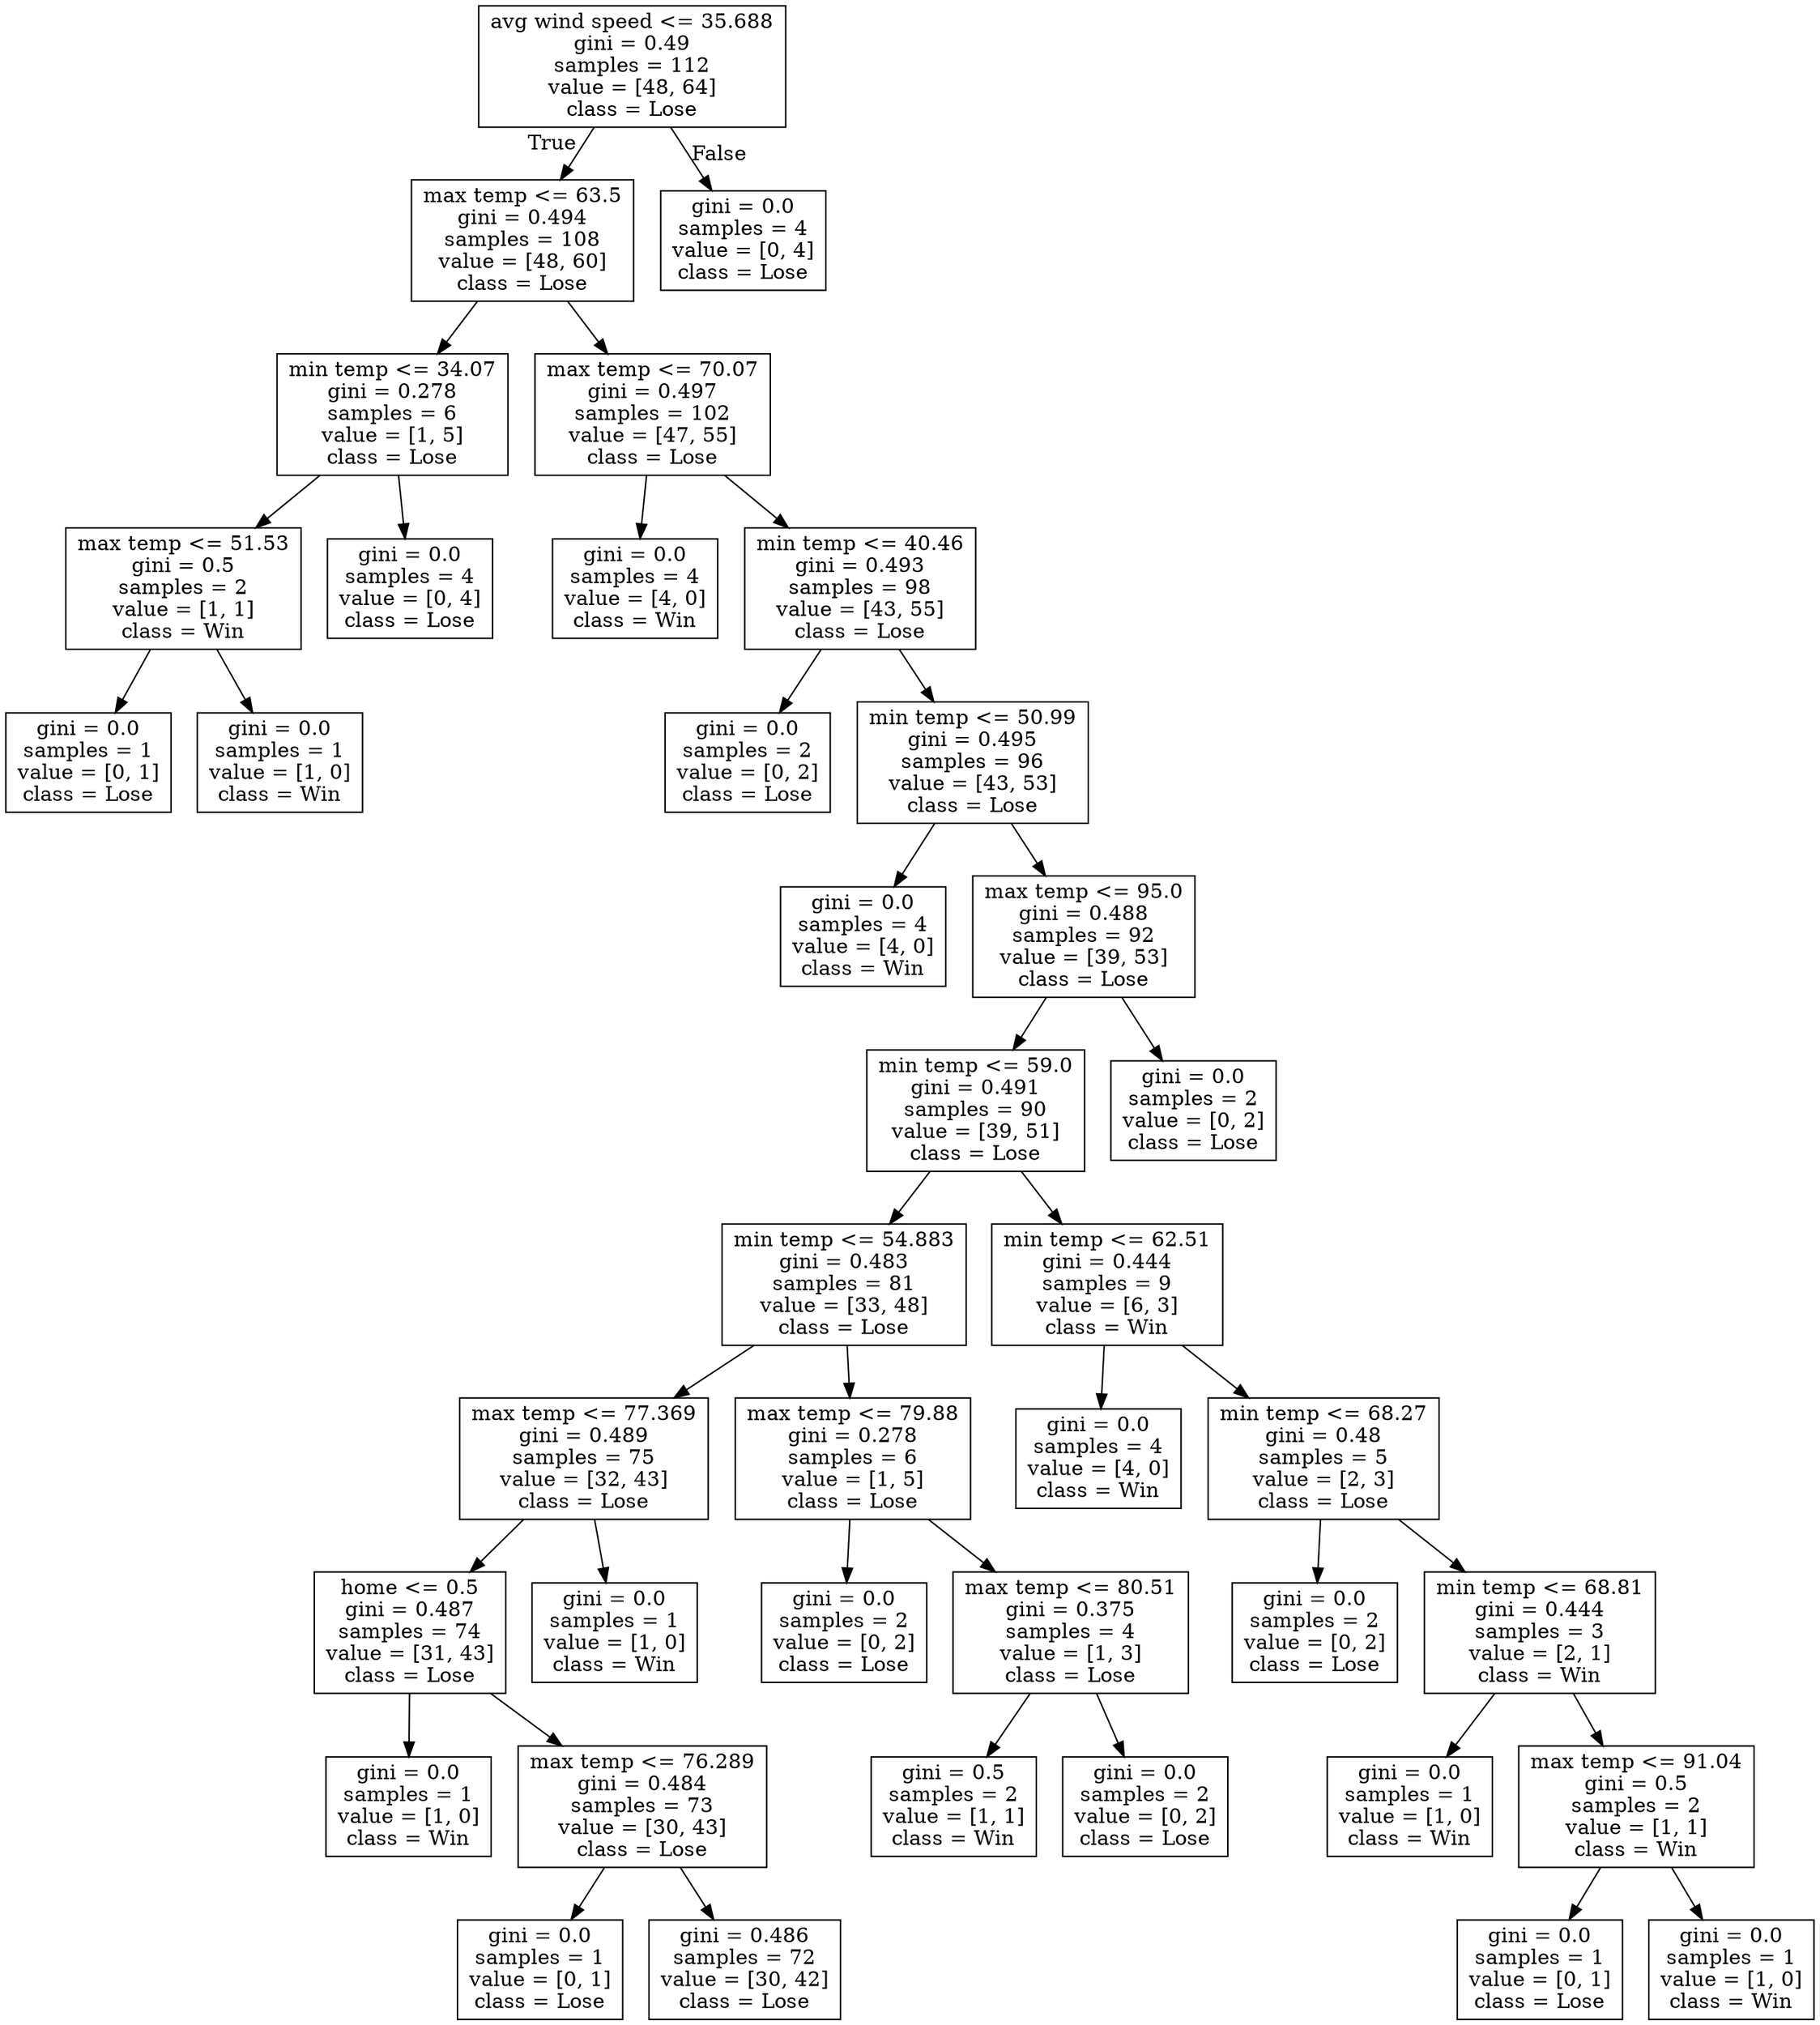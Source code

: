 digraph Tree {
node [shape=box] ;
0 [label="avg wind speed <= 35.688\ngini = 0.49\nsamples = 112\nvalue = [48, 64]\nclass = Lose"] ;
1 [label="max temp <= 63.5\ngini = 0.494\nsamples = 108\nvalue = [48, 60]\nclass = Lose"] ;
0 -> 1 [labeldistance=2.5, labelangle=45, headlabel="True"] ;
2 [label="min temp <= 34.07\ngini = 0.278\nsamples = 6\nvalue = [1, 5]\nclass = Lose"] ;
1 -> 2 ;
3 [label="max temp <= 51.53\ngini = 0.5\nsamples = 2\nvalue = [1, 1]\nclass = Win"] ;
2 -> 3 ;
4 [label="gini = 0.0\nsamples = 1\nvalue = [0, 1]\nclass = Lose"] ;
3 -> 4 ;
5 [label="gini = 0.0\nsamples = 1\nvalue = [1, 0]\nclass = Win"] ;
3 -> 5 ;
6 [label="gini = 0.0\nsamples = 4\nvalue = [0, 4]\nclass = Lose"] ;
2 -> 6 ;
7 [label="max temp <= 70.07\ngini = 0.497\nsamples = 102\nvalue = [47, 55]\nclass = Lose"] ;
1 -> 7 ;
8 [label="gini = 0.0\nsamples = 4\nvalue = [4, 0]\nclass = Win"] ;
7 -> 8 ;
9 [label="min temp <= 40.46\ngini = 0.493\nsamples = 98\nvalue = [43, 55]\nclass = Lose"] ;
7 -> 9 ;
10 [label="gini = 0.0\nsamples = 2\nvalue = [0, 2]\nclass = Lose"] ;
9 -> 10 ;
11 [label="min temp <= 50.99\ngini = 0.495\nsamples = 96\nvalue = [43, 53]\nclass = Lose"] ;
9 -> 11 ;
12 [label="gini = 0.0\nsamples = 4\nvalue = [4, 0]\nclass = Win"] ;
11 -> 12 ;
13 [label="max temp <= 95.0\ngini = 0.488\nsamples = 92\nvalue = [39, 53]\nclass = Lose"] ;
11 -> 13 ;
14 [label="min temp <= 59.0\ngini = 0.491\nsamples = 90\nvalue = [39, 51]\nclass = Lose"] ;
13 -> 14 ;
15 [label="min temp <= 54.883\ngini = 0.483\nsamples = 81\nvalue = [33, 48]\nclass = Lose"] ;
14 -> 15 ;
16 [label="max temp <= 77.369\ngini = 0.489\nsamples = 75\nvalue = [32, 43]\nclass = Lose"] ;
15 -> 16 ;
17 [label="home <= 0.5\ngini = 0.487\nsamples = 74\nvalue = [31, 43]\nclass = Lose"] ;
16 -> 17 ;
18 [label="gini = 0.0\nsamples = 1\nvalue = [1, 0]\nclass = Win"] ;
17 -> 18 ;
19 [label="max temp <= 76.289\ngini = 0.484\nsamples = 73\nvalue = [30, 43]\nclass = Lose"] ;
17 -> 19 ;
20 [label="gini = 0.0\nsamples = 1\nvalue = [0, 1]\nclass = Lose"] ;
19 -> 20 ;
21 [label="gini = 0.486\nsamples = 72\nvalue = [30, 42]\nclass = Lose"] ;
19 -> 21 ;
22 [label="gini = 0.0\nsamples = 1\nvalue = [1, 0]\nclass = Win"] ;
16 -> 22 ;
23 [label="max temp <= 79.88\ngini = 0.278\nsamples = 6\nvalue = [1, 5]\nclass = Lose"] ;
15 -> 23 ;
24 [label="gini = 0.0\nsamples = 2\nvalue = [0, 2]\nclass = Lose"] ;
23 -> 24 ;
25 [label="max temp <= 80.51\ngini = 0.375\nsamples = 4\nvalue = [1, 3]\nclass = Lose"] ;
23 -> 25 ;
26 [label="gini = 0.5\nsamples = 2\nvalue = [1, 1]\nclass = Win"] ;
25 -> 26 ;
27 [label="gini = 0.0\nsamples = 2\nvalue = [0, 2]\nclass = Lose"] ;
25 -> 27 ;
28 [label="min temp <= 62.51\ngini = 0.444\nsamples = 9\nvalue = [6, 3]\nclass = Win"] ;
14 -> 28 ;
29 [label="gini = 0.0\nsamples = 4\nvalue = [4, 0]\nclass = Win"] ;
28 -> 29 ;
30 [label="min temp <= 68.27\ngini = 0.48\nsamples = 5\nvalue = [2, 3]\nclass = Lose"] ;
28 -> 30 ;
31 [label="gini = 0.0\nsamples = 2\nvalue = [0, 2]\nclass = Lose"] ;
30 -> 31 ;
32 [label="min temp <= 68.81\ngini = 0.444\nsamples = 3\nvalue = [2, 1]\nclass = Win"] ;
30 -> 32 ;
33 [label="gini = 0.0\nsamples = 1\nvalue = [1, 0]\nclass = Win"] ;
32 -> 33 ;
34 [label="max temp <= 91.04\ngini = 0.5\nsamples = 2\nvalue = [1, 1]\nclass = Win"] ;
32 -> 34 ;
35 [label="gini = 0.0\nsamples = 1\nvalue = [0, 1]\nclass = Lose"] ;
34 -> 35 ;
36 [label="gini = 0.0\nsamples = 1\nvalue = [1, 0]\nclass = Win"] ;
34 -> 36 ;
37 [label="gini = 0.0\nsamples = 2\nvalue = [0, 2]\nclass = Lose"] ;
13 -> 37 ;
38 [label="gini = 0.0\nsamples = 4\nvalue = [0, 4]\nclass = Lose"] ;
0 -> 38 [labeldistance=2.5, labelangle=-45, headlabel="False"] ;
}